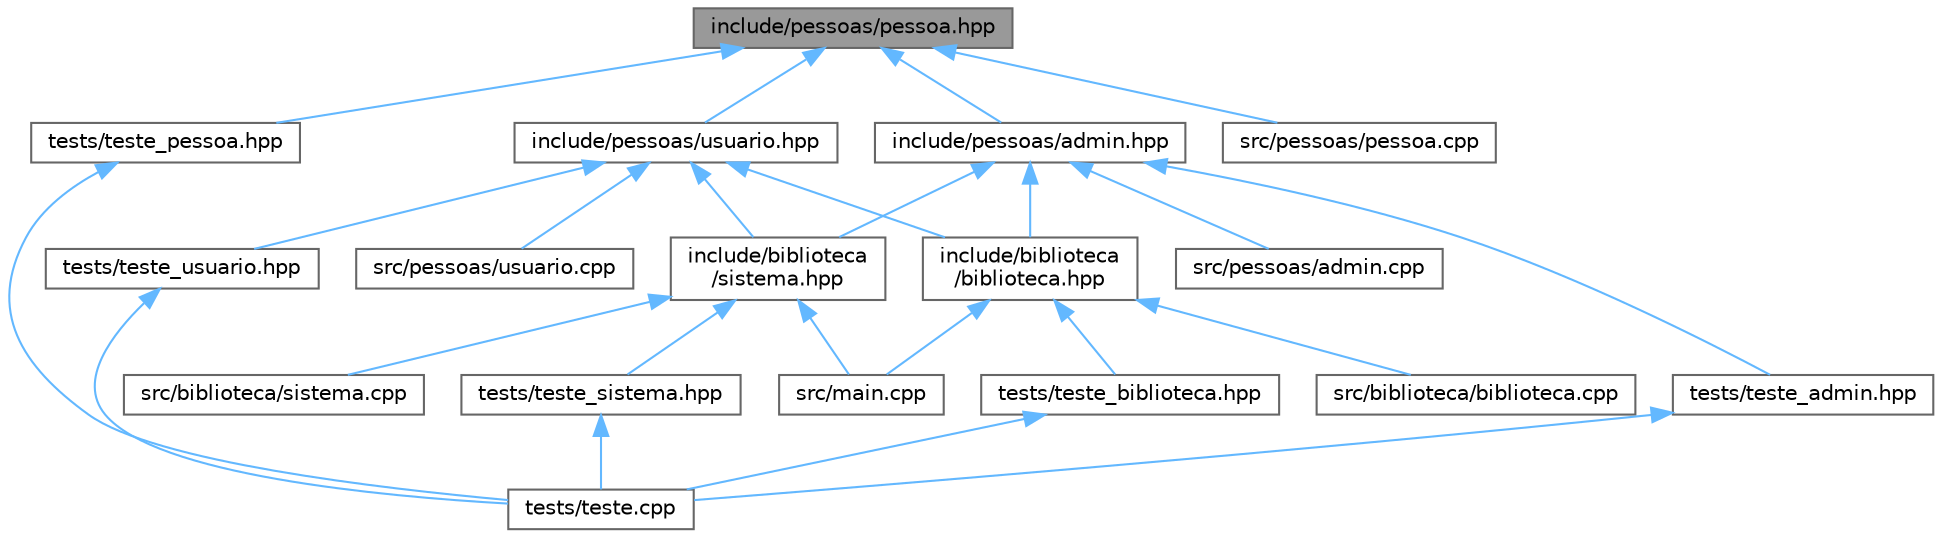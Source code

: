 digraph "include/pessoas/pessoa.hpp"
{
 // LATEX_PDF_SIZE
  bgcolor="transparent";
  edge [fontname=Helvetica,fontsize=10,labelfontname=Helvetica,labelfontsize=10];
  node [fontname=Helvetica,fontsize=10,shape=box,height=0.2,width=0.4];
  Node1 [label="include/pessoas/pessoa.hpp",height=0.2,width=0.4,color="gray40", fillcolor="grey60", style="filled", fontcolor="black",tooltip="Classe mãe de usuario e admin."];
  Node1 -> Node2 [dir="back",color="steelblue1",style="solid"];
  Node2 [label="include/pessoas/admin.hpp",height=0.2,width=0.4,color="grey40", fillcolor="white", style="filled",URL="$admin_8hpp.html",tooltip="Classe do administrador."];
  Node2 -> Node3 [dir="back",color="steelblue1",style="solid"];
  Node3 [label="include/biblioteca\l/biblioteca.hpp",height=0.2,width=0.4,color="grey40", fillcolor="white", style="filled",URL="$biblioteca_8hpp.html",tooltip="Classe responsável por armazenar os livros existentes, adicionar e remover livros,..."];
  Node3 -> Node4 [dir="back",color="steelblue1",style="solid"];
  Node4 [label="src/biblioteca/biblioteca.cpp",height=0.2,width=0.4,color="grey40", fillcolor="white", style="filled",URL="$biblioteca_8cpp.html",tooltip=" "];
  Node3 -> Node5 [dir="back",color="steelblue1",style="solid"];
  Node5 [label="src/main.cpp",height=0.2,width=0.4,color="grey40", fillcolor="white", style="filled",URL="$main_8cpp.html",tooltip=" "];
  Node3 -> Node6 [dir="back",color="steelblue1",style="solid"];
  Node6 [label="tests/teste_biblioteca.hpp",height=0.2,width=0.4,color="grey40", fillcolor="white", style="filled",URL="$teste__biblioteca_8hpp.html",tooltip=" "];
  Node6 -> Node7 [dir="back",color="steelblue1",style="solid"];
  Node7 [label="tests/teste.cpp",height=0.2,width=0.4,color="grey40", fillcolor="white", style="filled",URL="$teste_8cpp.html",tooltip=" "];
  Node2 -> Node8 [dir="back",color="steelblue1",style="solid"];
  Node8 [label="include/biblioteca\l/sistema.hpp",height=0.2,width=0.4,color="grey40", fillcolor="white", style="filled",URL="$sistema_8hpp.html",tooltip="Classe responsável por armazenar o histórico de livros."];
  Node8 -> Node9 [dir="back",color="steelblue1",style="solid"];
  Node9 [label="src/biblioteca/sistema.cpp",height=0.2,width=0.4,color="grey40", fillcolor="white", style="filled",URL="$sistema_8cpp.html",tooltip=" "];
  Node8 -> Node5 [dir="back",color="steelblue1",style="solid"];
  Node8 -> Node10 [dir="back",color="steelblue1",style="solid"];
  Node10 [label="tests/teste_sistema.hpp",height=0.2,width=0.4,color="grey40", fillcolor="white", style="filled",URL="$teste__sistema_8hpp.html",tooltip=" "];
  Node10 -> Node7 [dir="back",color="steelblue1",style="solid"];
  Node2 -> Node11 [dir="back",color="steelblue1",style="solid"];
  Node11 [label="src/pessoas/admin.cpp",height=0.2,width=0.4,color="grey40", fillcolor="white", style="filled",URL="$admin_8cpp.html",tooltip=" "];
  Node2 -> Node12 [dir="back",color="steelblue1",style="solid"];
  Node12 [label="tests/teste_admin.hpp",height=0.2,width=0.4,color="grey40", fillcolor="white", style="filled",URL="$teste__admin_8hpp.html",tooltip=" "];
  Node12 -> Node7 [dir="back",color="steelblue1",style="solid"];
  Node1 -> Node13 [dir="back",color="steelblue1",style="solid"];
  Node13 [label="include/pessoas/usuario.hpp",height=0.2,width=0.4,color="grey40", fillcolor="white", style="filled",URL="$usuario_8hpp.html",tooltip="Classe do usuario."];
  Node13 -> Node3 [dir="back",color="steelblue1",style="solid"];
  Node13 -> Node8 [dir="back",color="steelblue1",style="solid"];
  Node13 -> Node14 [dir="back",color="steelblue1",style="solid"];
  Node14 [label="src/pessoas/usuario.cpp",height=0.2,width=0.4,color="grey40", fillcolor="white", style="filled",URL="$usuario_8cpp.html",tooltip=" "];
  Node13 -> Node15 [dir="back",color="steelblue1",style="solid"];
  Node15 [label="tests/teste_usuario.hpp",height=0.2,width=0.4,color="grey40", fillcolor="white", style="filled",URL="$teste__usuario_8hpp.html",tooltip=" "];
  Node15 -> Node7 [dir="back",color="steelblue1",style="solid"];
  Node1 -> Node16 [dir="back",color="steelblue1",style="solid"];
  Node16 [label="src/pessoas/pessoa.cpp",height=0.2,width=0.4,color="grey40", fillcolor="white", style="filled",URL="$pessoa_8cpp.html",tooltip=" "];
  Node1 -> Node17 [dir="back",color="steelblue1",style="solid"];
  Node17 [label="tests/teste_pessoa.hpp",height=0.2,width=0.4,color="grey40", fillcolor="white", style="filled",URL="$teste__pessoa_8hpp.html",tooltip=" "];
  Node17 -> Node7 [dir="back",color="steelblue1",style="solid"];
}
